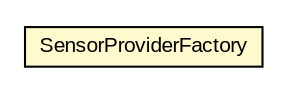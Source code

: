 #!/usr/local/bin/dot
#
# Class diagram 
# Generated by UMLGraph version R5_6-24-gf6e263 (http://www.umlgraph.org/)
#

digraph G {
	edge [fontname="arial",fontsize=10,labelfontname="arial",labelfontsize=10];
	node [fontname="arial",fontsize=10,shape=plaintext];
	nodesep=0.25;
	ranksep=0.5;
	// org.miloss.fgsms.osagent.sensor.SensorProviderFactory
	c1004505 [label=<<table title="org.miloss.fgsms.osagent.sensor.SensorProviderFactory" border="0" cellborder="1" cellspacing="0" cellpadding="2" port="p" bgcolor="lemonChiffon" href="./SensorProviderFactory.html">
		<tr><td><table border="0" cellspacing="0" cellpadding="1">
<tr><td align="center" balign="center"> SensorProviderFactory </td></tr>
		</table></td></tr>
		</table>>, URL="./SensorProviderFactory.html", fontname="arial", fontcolor="black", fontsize=10.0];
}

